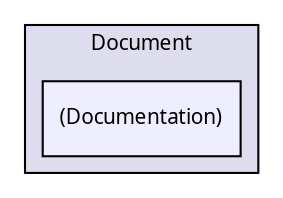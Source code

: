 digraph "Solution/Solution/Alicorn/Build/Document/(Documentation)" {
  compound=true
  node [ fontsize="10", fontname="Verdana"];
  edge [ labelfontsize="10", labelfontname="Verdana"];
  subgraph clusterdir_4503462b86ca52b28b50702277ce07c1 {
    graph [ bgcolor="#ddddee", pencolor="black", label="Document" fontname="Verdana", fontsize="10", URL="dir_4503462b86ca52b28b50702277ce07c1.html"]
  dir_31471c72a1fbaa9b3eb93440f1fa5b4a [shape=box, label="(Documentation)", style="filled", fillcolor="#eeeeff", pencolor="black", URL="dir_31471c72a1fbaa9b3eb93440f1fa5b4a.html"];
  }
}
